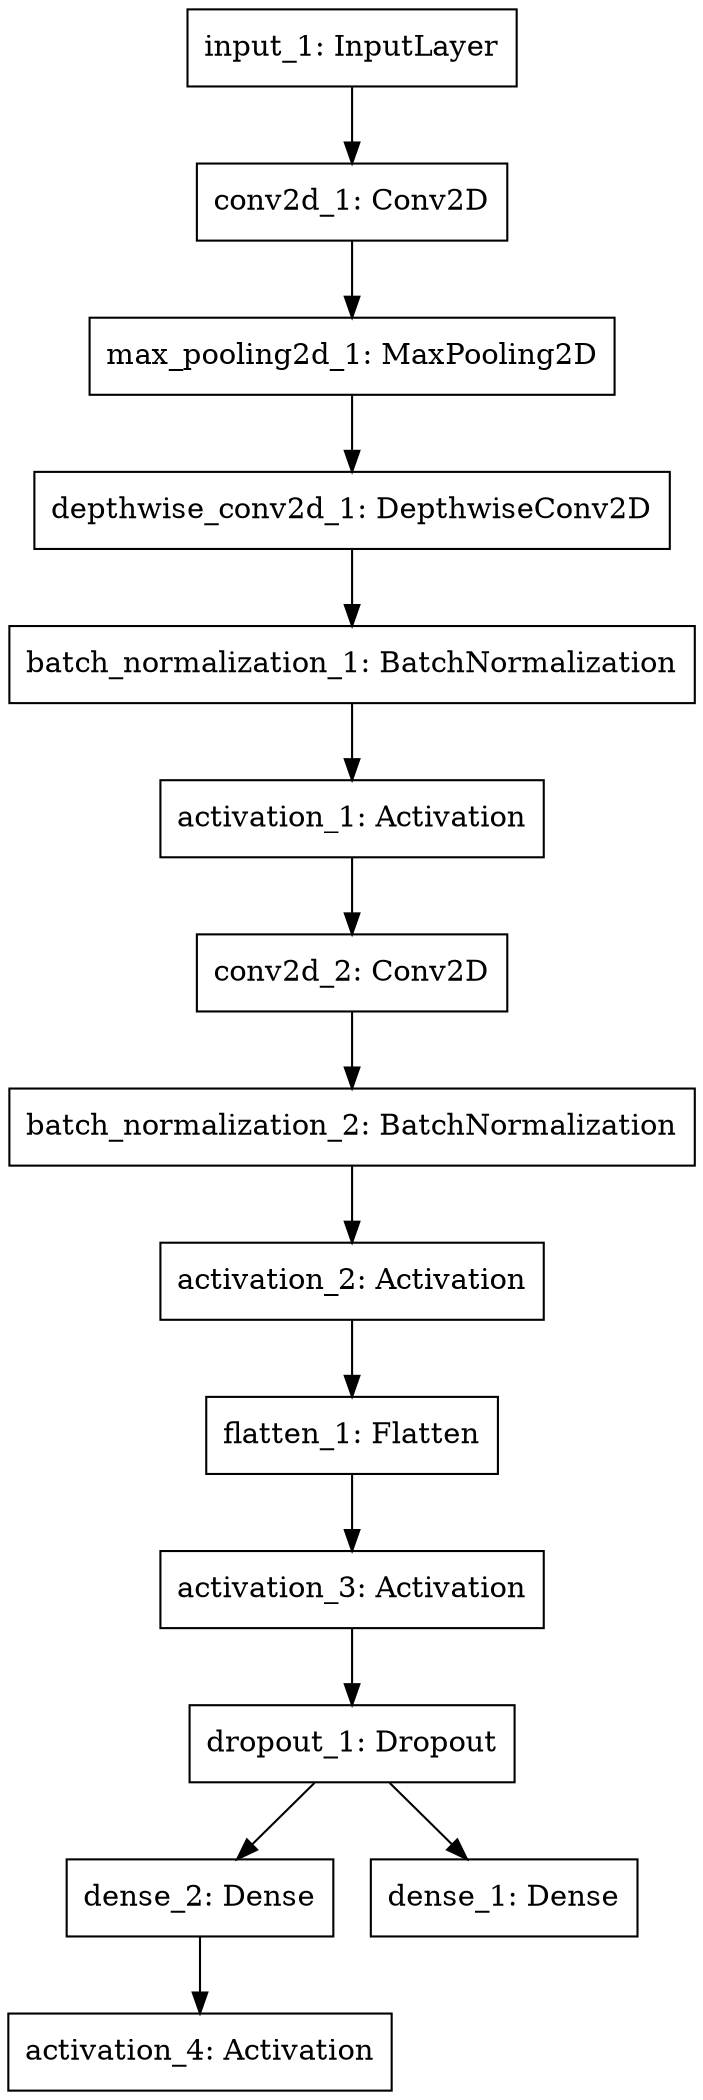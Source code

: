 digraph G {
	graph [bb="0,0,269.84,986",
		concentrate=True,
		rankdir=TB
	];
	node [label="\N",
		shape=record
	];
	47478587266496	 [height=0.51389,
		label="input_1: InputLayer",
		pos="136.85,967.5",
		rects="72.665,949.5,201.03,985.5",
		width=1.7829];
	47478587267056	 [height=0.51389,
		label="conv2d_1: Conv2D",
		pos="136.85,894.5",
		rects="73.823,876.5,199.87,912.5",
		width=1.7507];
	47478587266496 -> 47478587267056	 [pos="e,136.85,912.59 136.85,949.46 136.85,941.38 136.85,931.68 136.85,922.68"];
	47478587266384	 [height=0.51389,
		label="max_pooling2d_1: MaxPooling2D",
		pos="136.85,821.5",
		rects="31.044,803.5,242.65,839.5",
		width=2.939];
	47478587267056 -> 47478587266384	 [pos="e,136.85,839.59 136.85,876.46 136.85,868.38 136.85,858.68 136.85,849.68"];
	47478587267112	 [height=0.51389,
		label="depthwise_conv2d_1: DepthwiseConv2D",
		pos="136.85,748.5",
		rects="12.008,730.5,261.69,766.5",
		width=3.4678];
	47478587266384 -> 47478587267112	 [pos="e,136.85,766.59 136.85,803.46 136.85,795.38 136.85,785.68 136.85,776.68"];
	47478586407120	 [height=0.51389,
		label="batch_normalization_1: BatchNormalization",
		pos="136.85,675.5",
		rects="3.8534,657.5,269.84,693.5",
		width=3.6943];
	47478587267112 -> 47478586407120	 [pos="e,136.85,693.59 136.85,730.46 136.85,722.38 136.85,712.68 136.85,703.68"];
	47478586406504	 [height=0.51389,
		label="activation_1: Activation",
		pos="136.85,602.5",
		rects="61,584.5,212.69,620.5",
		width=2.1069];
	47478586407120 -> 47478586406504	 [pos="e,136.85,620.59 136.85,657.46 136.85,649.38 136.85,639.68 136.85,630.68"];
	47480258477304	 [height=0.51389,
		label="conv2d_2: Conv2D",
		pos="136.85,529.5",
		rects="73.823,511.5,199.87,547.5",
		width=1.7507];
	47478586406504 -> 47480258477304	 [pos="e,136.85,547.59 136.85,584.46 136.85,576.38 136.85,566.68 136.85,557.68"];
	47478587377368	 [height=0.51389,
		label="batch_normalization_2: BatchNormalization",
		pos="136.85,456.5",
		rects="3.8534,438.5,269.84,474.5",
		width=3.6943];
	47480258477304 -> 47478587377368	 [pos="e,136.85,474.59 136.85,511.46 136.85,503.38 136.85,493.68 136.85,484.68"];
	47480393048472	 [height=0.51389,
		label="activation_2: Activation",
		pos="136.85,383.5",
		rects="61,365.5,212.69,401.5",
		width=2.1069];
	47478587377368 -> 47480393048472	 [pos="e,136.85,401.59 136.85,438.46 136.85,430.38 136.85,420.68 136.85,411.68"];
	47480393244232	 [height=0.51389,
		label="flatten_1: Flatten",
		pos="136.85,310.5",
		rects="80.83,292.5,192.87,328.5",
		width=1.5561];
	47480393048472 -> 47480393244232	 [pos="e,136.85,328.59 136.85,365.46 136.85,357.38 136.85,347.68 136.85,338.68"];
	47480393244176	 [height=0.51389,
		label="activation_3: Activation",
		pos="136.85,237.5",
		rects="61,219.5,212.69,255.5",
		width=2.1069];
	47480393244232 -> 47480393244176	 [pos="e,136.85,255.59 136.85,292.46 136.85,284.38 136.85,274.68 136.85,265.68"];
	47480393377832	 [height=0.51389,
		label="dropout_1: Dropout",
		pos="136.85,164.5",
		rects="73.048,146.5,200.65,182.5",
		width=1.7722];
	47480393244176 -> 47480393377832	 [pos="e,136.85,182.59 136.85,219.46 136.85,211.38 136.85,201.68 136.85,192.68"];
	47480258555128	 [height=0.51389,
		label="dense_2: Dense",
		pos="75.847,91.5",
		rects="23.725,73.5,127.97,109.5",
		width=1.4478];
	47480393377832 -> 47480258555128	 [pos="e,90.964,109.59 121.77,146.46 114.44,137.68 105.49,126.98 97.451,117.35"];
	47480393379792	 [height=0.51389,
		label="dense_1: Dense",
		pos="197.85,91.5",
		rects="145.73,73.5,249.97,109.5",
		width=1.4478];
	47480393377832 -> 47480393379792	 [pos="e,182.73,109.59 151.93,146.46 159.26,137.68 168.2,126.98 176.24,117.35"];
	47480522391112	 [height=0.51389,
		label="activation_4: Activation",
		pos="75.847,18.5",
		rects="-1.4211e-14,0.5,151.69,36.5",
		width=2.1069];
	47480258555128 -> 47480522391112	 [pos="e,75.847,36.59 75.847,73.455 75.847,65.383 75.847,55.676 75.847,46.682"];
}
